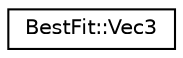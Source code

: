 digraph "Graphical Class Hierarchy"
{
  edge [fontname="Helvetica",fontsize="10",labelfontname="Helvetica",labelfontsize="10"];
  node [fontname="Helvetica",fontsize="10",shape=record];
  rankdir="LR";
  Node1 [label="BestFit::Vec3",height=0.2,width=0.4,color="black", fillcolor="white", style="filled",URL="$class_best_fit_1_1_vec3.html"];
}
